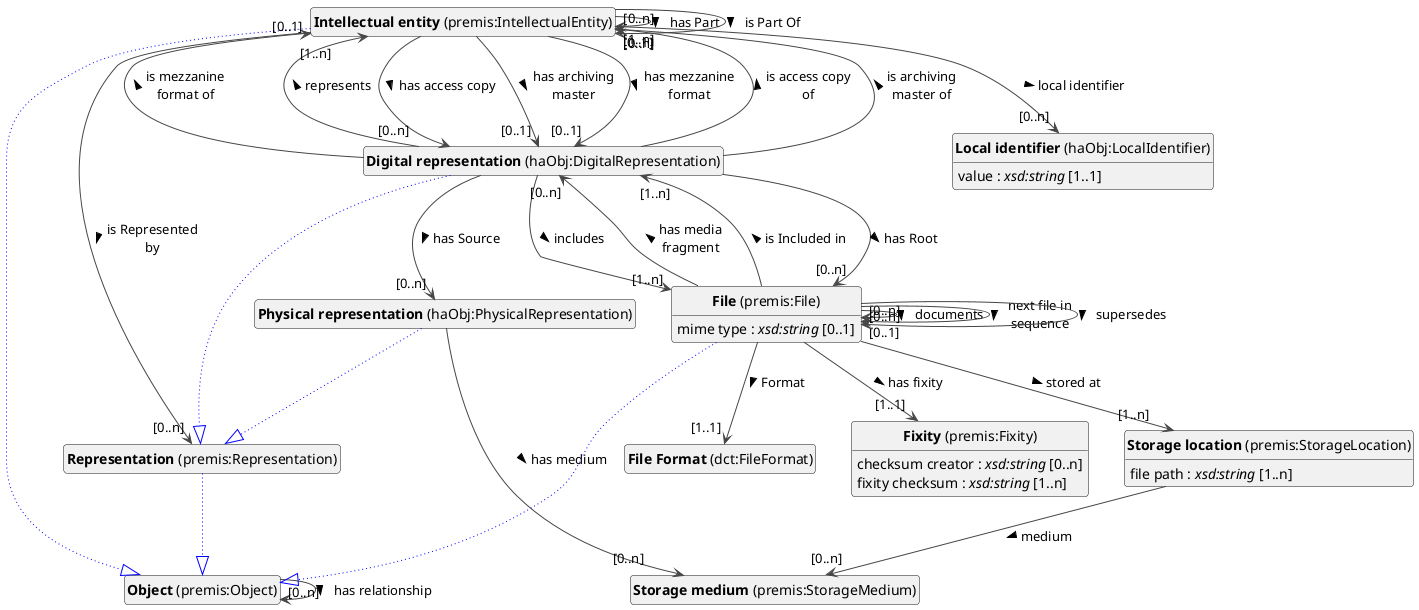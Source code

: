 @startuml
!theme vibrant
skinparam classFontSize 14
!define LIGHTORANGE
skinparam componentStyle uml2
skinparam wrapMessageWidth 100
' skinparam ArrowColor #Maroon
' Remove shadows
skinparam shadowing false
'skinparam linetype polyline
skinparam ArrowMessageAlignment left


class "<b>Object</b> (premis:Object)" as premis_Object [[#premis%3AObject]]
class "<b>Intellectual entity</b> (premis:IntellectualEntity)" as premis_IntellectualEntity [[#premis%3AIntellectualEntity]]
class "<b>Object</b> (premis:Object)" as premis_Object [[#premis%3AObject]]
class "<b>Physical representation</b> (haObj:PhysicalRepresentation)" as haObj_PhysicalRepresentation [[#haObj%3APhysicalRepresentation]]
class "<b>Representation</b> (premis:Representation)" as premis_Representation [[#premis%3ARepresentation]]
class "<b>Digital representation</b> (haObj:DigitalRepresentation)" as haObj_DigitalRepresentation [[#haObj%3ADigitalRepresentation]]
class "<b>Representation</b> (premis:Representation)" as premis_Representation [[#premis%3ARepresentation]]
class "<b>File</b> (premis:File)" as premis_File [[#premis%3AFile]]
class "<b>Object</b> (premis:Object)" as premis_Object [[#premis%3AObject]]
class "<b>Fixity</b> (premis:Fixity)" as premis_Fixity [[#premis%3AFixity]]
class "<b>Storage location</b> (premis:StorageLocation)" as premis_StorageLocation [[#premis%3AStorageLocation]]
class "<b>Local identifier</b> (haObj:LocalIdentifier)" as haObj_LocalIdentifier [[#haObj%3ALocalIdentifier]]
class "<b>File Format</b> (dct:FileFormat)" as dct_FileFormat [[#dct%3AFileFormat]]
class "<b>Representation</b> (premis:Representation)" as premis_Representation [[#premis%3ARepresentation]]
class "<b>Object</b> (premis:Object)" as premis_Object [[#premis%3AObject]]
class "<b>Storage medium</b> (premis:StorageMedium)" as premis_StorageMedium [[#premis%3AStorageMedium]]



premis_Object --> "[0..n]" premis_Object : has relationship >

premis_IntellectualEntity --|> premis_Object #blue;line.dotted;text:blue


premis_IntellectualEntity --> "[0..n]" premis_IntellectualEntity : has Part >

premis_IntellectualEntity --> "[0..n]" haObj_DigitalRepresentation : has access copy >

premis_IntellectualEntity --> "[0..1]" haObj_DigitalRepresentation : has archiving master >

premis_IntellectualEntity --> "[0..1]" haObj_DigitalRepresentation : has mezzanine format >

premis_IntellectualEntity --> "[0..n]" premis_IntellectualEntity : is Part Of >

premis_IntellectualEntity --> "[0..n]" premis_Representation : is Represented by >

premis_IntellectualEntity --> "[0..n]" haObj_LocalIdentifier : local identifier >

haObj_PhysicalRepresentation --|> premis_Representation #blue;line.dotted;text:blue


haObj_PhysicalRepresentation --> "[0..n]" premis_StorageMedium : has medium >

haObj_DigitalRepresentation --|> premis_Representation #blue;line.dotted;text:blue


haObj_DigitalRepresentation --> "[0..n]" premis_File : has Root >

haObj_DigitalRepresentation --> "[0..n]" haObj_PhysicalRepresentation : has Source >

haObj_DigitalRepresentation --> "[1..n]" premis_File : includes >

haObj_DigitalRepresentation --> "[0..1]" premis_IntellectualEntity : is access copy of >

haObj_DigitalRepresentation --> "[1..n]" premis_IntellectualEntity : is archiving master of >

haObj_DigitalRepresentation --> "[0..1]" premis_IntellectualEntity : is mezzanine format of >

haObj_DigitalRepresentation --> "[1..n]" premis_IntellectualEntity : represents >

premis_File --|> premis_Object #blue;line.dotted;text:blue


premis_File --> "[1..1]" dct_FileFormat : Format >

premis_File --> "[0..n]" premis_File : documents >

premis_File --> "[1..1]" premis_Fixity : has fixity >

premis_File --> "[0..n]" haObj_DigitalRepresentation : has media fragment >

premis_File --> "[1..n]" haObj_DigitalRepresentation : is Included in >
premis_File : mime type : <i>xsd:string</i> [0..1]


premis_File --> "[0..1]" premis_File : next file in sequence >

premis_File --> "[1..n]" premis_StorageLocation : stored at >

premis_File --> "[0..n]" premis_File : supersedes >


premis_Fixity : checksum creator : <i>xsd:string</i> [0..n]

premis_Fixity : fixity checksum : <i>xsd:string</i> [1..n]



premis_StorageLocation : file path : <i>xsd:string</i> [1..n]


premis_StorageLocation --> "[0..n]" premis_StorageMedium : medium >


haObj_LocalIdentifier : value : <i>xsd:string</i> [1..1]




premis_Representation --|> premis_Object #blue;line.dotted;text:blue





hide circle
hide methods
hide empty members
@enduml


